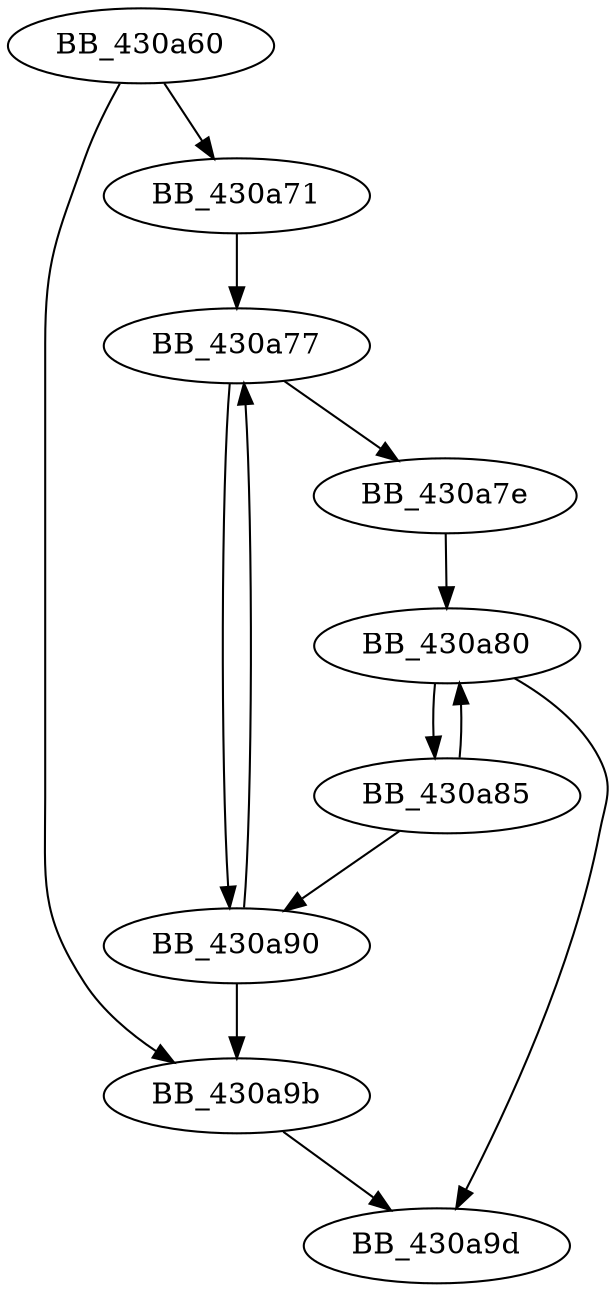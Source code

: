 DiGraph _wcspbrk{
BB_430a60->BB_430a71
BB_430a60->BB_430a9b
BB_430a71->BB_430a77
BB_430a77->BB_430a7e
BB_430a77->BB_430a90
BB_430a7e->BB_430a80
BB_430a80->BB_430a85
BB_430a80->BB_430a9d
BB_430a85->BB_430a80
BB_430a85->BB_430a90
BB_430a90->BB_430a77
BB_430a90->BB_430a9b
BB_430a9b->BB_430a9d
}
